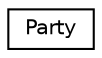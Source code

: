 digraph "Graphical Class Hierarchy"
{
 // LATEX_PDF_SIZE
  edge [fontname="Helvetica",fontsize="10",labelfontname="Helvetica",labelfontsize="10"];
  node [fontname="Helvetica",fontsize="10",shape=record];
  rankdir="LR";
  Node0 [label="Party",height=0.2,width=0.4,color="black", fillcolor="white", style="filled",URL="$d5/dfe/classParty.html",tooltip=" "];
}
